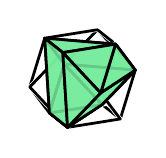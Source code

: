 % polymake for julian
% Sun Jul  8 17:40:28 2018
% unnamed

\begin{tikzpicture}[x  = {(0.9cm,-0.076cm)},
                    y  = {(-0.06cm,0.95cm)},
                    z  = {(-0.44cm,-0.29cm)},
                    scale = 0.5,
                    color = {lightgray}]


  % DEF POINTS
  \coordinate (v0_unnamed__1) at (1, 1, 0);
  \coordinate (v1_unnamed__1) at (1, 0, 1);
  \coordinate (v2_unnamed__1) at (0, 1, 1);
  \coordinate (v3_unnamed__1) at (1, 0, -1);
  \coordinate (v4_unnamed__1) at (0, 1, -1);
  \coordinate (v5_unnamed__1) at (1, -1, 0);
  \coordinate (v6_unnamed__1) at (0, -1, 1);
  \coordinate (v7_unnamed__1) at (-1, 1, 0);
  \coordinate (v8_unnamed__1) at (-1, 0, 1);
  \coordinate (v9_unnamed__1) at (0, -1, -1);
  \coordinate (v10_unnamed__1) at (-1, 0, -1);
  \coordinate (v11_unnamed__1) at (-1, -1, 0);


  % EDGES STYLE
  \definecolor{edgecolor_unnamed__1}{rgb}{ 0,0,0 }
  \tikzstyle{facestyle_unnamed__1} = [fill=none, fill opacity=0.85, preaction={draw=white, line cap=round, line width=1.5 pt}, draw=edgecolor_unnamed__1, line width=1 pt, line cap=round, line join=round]


  % FACES and EDGES and POINTS in the right order
  \draw[facestyle_unnamed__1] (v4_unnamed__1) -- (v0_unnamed__1) -- (v3_unnamed__1) -- (v4_unnamed__1) -- cycle;
  \draw[facestyle_unnamed__1] (v6_unnamed__1) -- (v11_unnamed__1) -- (v9_unnamed__1) -- (v5_unnamed__1) -- (v6_unnamed__1) -- cycle;
  \draw[facestyle_unnamed__1] (v5_unnamed__1) -- (v9_unnamed__1) -- (v3_unnamed__1) -- (v5_unnamed__1) -- cycle;
  \draw[facestyle_unnamed__1] (v10_unnamed__1) -- (v11_unnamed__1) -- (v8_unnamed__1) -- (v7_unnamed__1) -- (v10_unnamed__1) -- cycle;
  \draw[facestyle_unnamed__1] (v10_unnamed__1) -- (v7_unnamed__1) -- (v4_unnamed__1) -- (v10_unnamed__1) -- cycle;
  \draw[facestyle_unnamed__1] (v9_unnamed__1) -- (v11_unnamed__1) -- (v10_unnamed__1) -- (v9_unnamed__1) -- cycle;
  \draw[facestyle_unnamed__1] (v10_unnamed__1) -- (v4_unnamed__1) -- (v3_unnamed__1) -- (v9_unnamed__1) -- (v10_unnamed__1) -- cycle;


  %POINTS


  %FACETS
  \draw[facestyle_unnamed__1] (v8_unnamed__1) -- (v11_unnamed__1) -- (v6_unnamed__1) -- (v8_unnamed__1) -- cycle;


  %POINTS


  %FACETS
  \draw[facestyle_unnamed__1] (v7_unnamed__1) -- (v2_unnamed__1) -- (v0_unnamed__1) -- (v4_unnamed__1) -- (v7_unnamed__1) -- cycle;


  %POINTS


  %FACETS
  \draw[facestyle_unnamed__1] (v7_unnamed__1) -- (v8_unnamed__1) -- (v2_unnamed__1) -- (v7_unnamed__1) -- cycle;


  %POINTS


  %FACETS
  \draw[facestyle_unnamed__1] (v5_unnamed__1) -- (v3_unnamed__1) -- (v0_unnamed__1) -- (v1_unnamed__1) -- (v5_unnamed__1) -- cycle;


  %POINTS


  %FACETS
  \draw[facestyle_unnamed__1] (v6_unnamed__1) -- (v5_unnamed__1) -- (v1_unnamed__1) -- (v6_unnamed__1) -- cycle;


  %POINTS


  %FACETS
  \draw[facestyle_unnamed__1] (v2_unnamed__1) -- (v1_unnamed__1) -- (v0_unnamed__1) -- (v2_unnamed__1) -- cycle;


  %POINTS


  %FACETS
  \draw[facestyle_unnamed__1] (v8_unnamed__1) -- (v6_unnamed__1) -- (v1_unnamed__1) -- (v2_unnamed__1) -- (v8_unnamed__1) -- cycle;


  %POINTS


  %FACETS

  % DEF POINTS
  \coordinate (v0_unnamed__2) at (1, 1, 0);
  \coordinate (v1_unnamed__2) at (1, 0, 1);
  \coordinate (v2_unnamed__2) at (0, 1, 1);
  \coordinate (v3_unnamed__2) at (1, 0, -1);
  \coordinate (v4_unnamed__2) at (0, -1, 1);
  \coordinate (v5_unnamed__2) at (-1, 1, 0);
  \coordinate (v6_unnamed__2) at (0, -1, -1);
  \coordinate (v7_unnamed__2) at (-1, 0, -1);
  \coordinate (v8_unnamed__2) at (-1, -1, 0);


  % EDGES STYLE
  \definecolor{edgecolor_unnamed__2}{rgb}{ 0,0,0 }

  % FACES STYLE
  \definecolor{facetcolor_unnamed__2}{rgb}{ 0.467,0.925,0.62 }

  \tikzstyle{facestyle_unnamed__2} = [fill=facetcolor_unnamed__2, fill opacity=0.85, draw=edgecolor_unnamed__2, line width=1 pt, line cap=round, line join=round]


  % FACES and EDGES and POINTS in the right order
  \draw[facestyle_unnamed__2] (v4_unnamed__2) -- (v8_unnamed__2) -- (v6_unnamed__2) -- (v4_unnamed__2) -- cycle;
  \draw[facestyle_unnamed__2] (v7_unnamed__2) -- (v8_unnamed__2) -- (v5_unnamed__2) -- (v7_unnamed__2) -- cycle;
  \draw[facestyle_unnamed__2] (v7_unnamed__2) -- (v5_unnamed__2) -- (v0_unnamed__2) -- (v3_unnamed__2) -- (v7_unnamed__2) -- cycle;
  \draw[facestyle_unnamed__2] (v6_unnamed__2) -- (v8_unnamed__2) -- (v7_unnamed__2) -- (v6_unnamed__2) -- cycle;
  \draw[facestyle_unnamed__2] (v7_unnamed__2) -- (v3_unnamed__2) -- (v6_unnamed__2) -- (v7_unnamed__2) -- cycle;


  %POINTS


  %FACETS
  \draw[facestyle_unnamed__2] (v4_unnamed__2) -- (v6_unnamed__2) -- (v3_unnamed__2) -- (v1_unnamed__2) -- (v4_unnamed__2) -- cycle;


  %POINTS


  %FACETS
  \draw[facestyle_unnamed__2] (v5_unnamed__2) -- (v2_unnamed__2) -- (v0_unnamed__2) -- (v5_unnamed__2) -- cycle;
  \draw[facestyle_unnamed__2] (v5_unnamed__2) -- (v8_unnamed__2) -- (v4_unnamed__2) -- (v2_unnamed__2) -- (v5_unnamed__2) -- cycle;


  %POINTS


  %FACETS
  \draw[facestyle_unnamed__2] (v3_unnamed__2) -- (v0_unnamed__2) -- (v1_unnamed__2) -- (v3_unnamed__2) -- cycle;


  %POINTS


  %FACETS
  \draw[facestyle_unnamed__2] (v2_unnamed__2) -- (v1_unnamed__2) -- (v0_unnamed__2) -- (v2_unnamed__2) -- cycle;


  %POINTS


  %FACETS
  \draw[facestyle_unnamed__2] (v2_unnamed__2) -- (v4_unnamed__2) -- (v1_unnamed__2) -- (v2_unnamed__2) -- cycle;


  %POINTS


  %FACETS

\end{tikzpicture}
